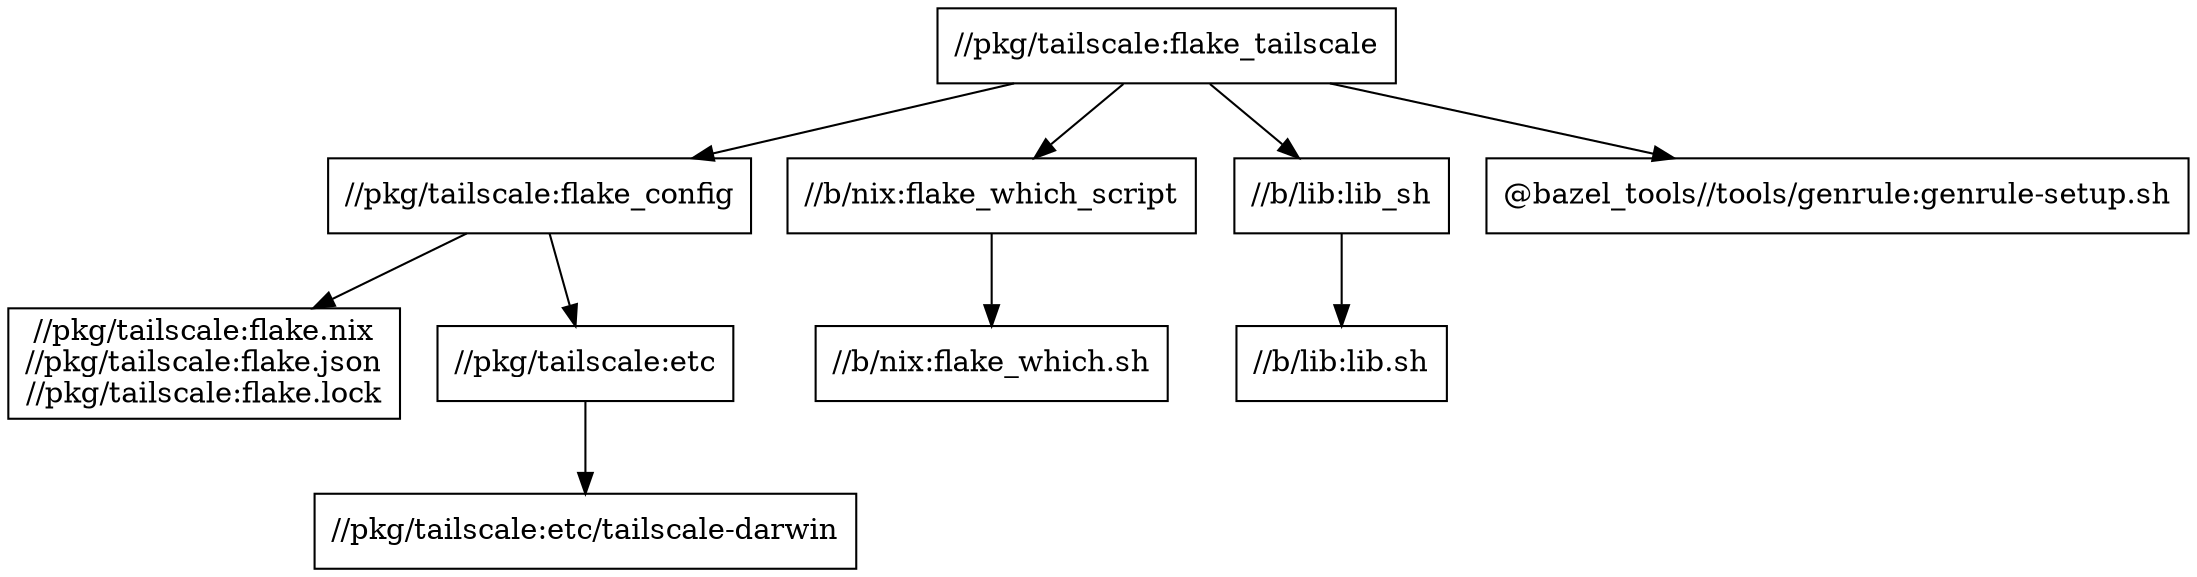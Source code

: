 digraph mygraph {
  node [shape=box];
  "//pkg/tailscale:flake_tailscale"
  "//pkg/tailscale:flake_tailscale" -> "//pkg/tailscale:flake_config"
  "//pkg/tailscale:flake_tailscale" -> "//b/nix:flake_which_script"
  "//pkg/tailscale:flake_tailscale" -> "//b/lib:lib_sh"
  "//pkg/tailscale:flake_tailscale" -> "@bazel_tools//tools/genrule:genrule-setup.sh"
  "//b/nix:flake_which_script"
  "//b/nix:flake_which_script" -> "//b/nix:flake_which.sh"
  "//b/nix:flake_which.sh"
  "//b/lib:lib_sh"
  "//b/lib:lib_sh" -> "//b/lib:lib.sh"
  "//b/lib:lib.sh"
  "@bazel_tools//tools/genrule:genrule-setup.sh"
  "//pkg/tailscale:flake_config"
  "//pkg/tailscale:flake_config" -> "//pkg/tailscale:flake.nix\n//pkg/tailscale:flake.json\n//pkg/tailscale:flake.lock"
  "//pkg/tailscale:flake_config" -> "//pkg/tailscale:etc"
  "//pkg/tailscale:flake.nix\n//pkg/tailscale:flake.json\n//pkg/tailscale:flake.lock"
  "//pkg/tailscale:etc"
  "//pkg/tailscale:etc" -> "//pkg/tailscale:etc/tailscale-darwin"
  "//pkg/tailscale:etc/tailscale-darwin"
}
